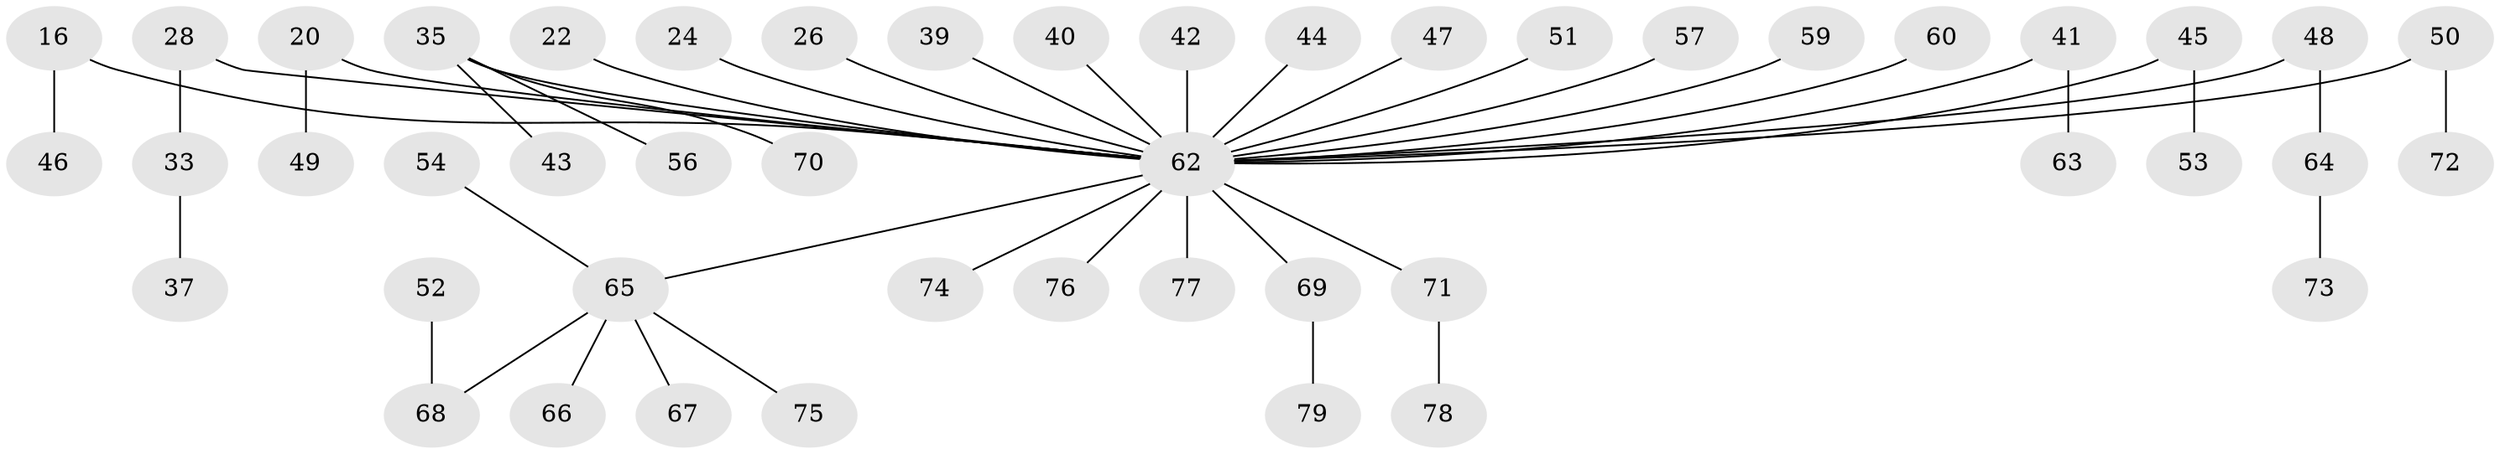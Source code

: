 // original degree distribution, {4: 0.08860759493670886, 6: 0.02531645569620253, 1: 0.4810126582278481, 3: 0.13924050632911392, 5: 0.012658227848101266, 2: 0.25316455696202533}
// Generated by graph-tools (version 1.1) at 2025/55/03/04/25 21:55:47]
// undirected, 47 vertices, 46 edges
graph export_dot {
graph [start="1"]
  node [color=gray90,style=filled];
  16;
  20;
  22;
  24;
  26;
  28;
  33;
  35 [super="+34"];
  37;
  39;
  40;
  41;
  42;
  43;
  44;
  45;
  46;
  47;
  48;
  49;
  50 [super="+18"];
  51;
  52;
  53;
  54;
  56;
  57;
  59;
  60;
  62 [super="+8+25+15+58+3+11+19+17+12+32+21"];
  63;
  64;
  65 [super="+38+61"];
  66;
  67;
  68 [super="+36"];
  69;
  70;
  71;
  72;
  73;
  74;
  75;
  76;
  77;
  78;
  79;
  16 -- 46;
  16 -- 62;
  20 -- 49;
  20 -- 62;
  22 -- 62;
  24 -- 62;
  26 -- 62;
  28 -- 33;
  28 -- 62;
  33 -- 37;
  35 -- 43;
  35 -- 56;
  35 -- 70;
  35 -- 62;
  39 -- 62;
  40 -- 62;
  41 -- 63;
  41 -- 62;
  42 -- 62;
  44 -- 62;
  45 -- 53;
  45 -- 62;
  47 -- 62;
  48 -- 64;
  48 -- 62;
  50 -- 72;
  50 -- 62;
  51 -- 62;
  52 -- 68;
  54 -- 65;
  57 -- 62;
  59 -- 62;
  60 -- 62;
  62 -- 74;
  62 -- 71;
  62 -- 77;
  62 -- 69;
  62 -- 76;
  62 -- 65;
  64 -- 73;
  65 -- 67;
  65 -- 66;
  65 -- 68;
  65 -- 75;
  69 -- 79;
  71 -- 78;
}
